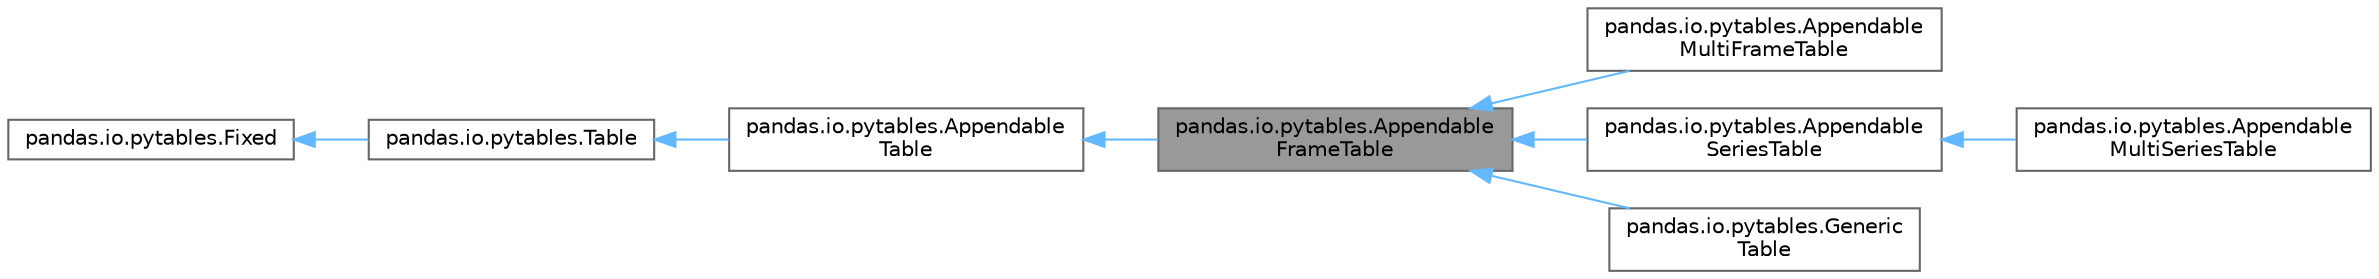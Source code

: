 digraph "pandas.io.pytables.AppendableFrameTable"
{
 // LATEX_PDF_SIZE
  bgcolor="transparent";
  edge [fontname=Helvetica,fontsize=10,labelfontname=Helvetica,labelfontsize=10];
  node [fontname=Helvetica,fontsize=10,shape=box,height=0.2,width=0.4];
  rankdir="LR";
  Node1 [id="Node000001",label="pandas.io.pytables.Appendable\lFrameTable",height=0.2,width=0.4,color="gray40", fillcolor="grey60", style="filled", fontcolor="black",tooltip=" "];
  Node2 -> Node1 [id="edge8_Node000001_Node000002",dir="back",color="steelblue1",style="solid",tooltip=" "];
  Node2 [id="Node000002",label="pandas.io.pytables.Appendable\lTable",height=0.2,width=0.4,color="gray40", fillcolor="white", style="filled",URL="$df/d2c/classpandas_1_1io_1_1pytables_1_1AppendableTable.html",tooltip=" "];
  Node3 -> Node2 [id="edge9_Node000002_Node000003",dir="back",color="steelblue1",style="solid",tooltip=" "];
  Node3 [id="Node000003",label="pandas.io.pytables.Table",height=0.2,width=0.4,color="gray40", fillcolor="white", style="filled",URL="$d2/daf/classpandas_1_1io_1_1pytables_1_1Table.html",tooltip=" "];
  Node4 -> Node3 [id="edge10_Node000003_Node000004",dir="back",color="steelblue1",style="solid",tooltip=" "];
  Node4 [id="Node000004",label="pandas.io.pytables.Fixed",height=0.2,width=0.4,color="gray40", fillcolor="white", style="filled",URL="$d4/d5d/classpandas_1_1io_1_1pytables_1_1Fixed.html",tooltip=" "];
  Node1 -> Node5 [id="edge11_Node000001_Node000005",dir="back",color="steelblue1",style="solid",tooltip=" "];
  Node5 [id="Node000005",label="pandas.io.pytables.Appendable\lMultiFrameTable",height=0.2,width=0.4,color="gray40", fillcolor="white", style="filled",URL="$de/d0c/classpandas_1_1io_1_1pytables_1_1AppendableMultiFrameTable.html",tooltip=" "];
  Node1 -> Node6 [id="edge12_Node000001_Node000006",dir="back",color="steelblue1",style="solid",tooltip=" "];
  Node6 [id="Node000006",label="pandas.io.pytables.Appendable\lSeriesTable",height=0.2,width=0.4,color="gray40", fillcolor="white", style="filled",URL="$d9/d52/classpandas_1_1io_1_1pytables_1_1AppendableSeriesTable.html",tooltip=" "];
  Node6 -> Node7 [id="edge13_Node000006_Node000007",dir="back",color="steelblue1",style="solid",tooltip=" "];
  Node7 [id="Node000007",label="pandas.io.pytables.Appendable\lMultiSeriesTable",height=0.2,width=0.4,color="gray40", fillcolor="white", style="filled",URL="$d6/d90/classpandas_1_1io_1_1pytables_1_1AppendableMultiSeriesTable.html",tooltip=" "];
  Node1 -> Node8 [id="edge14_Node000001_Node000008",dir="back",color="steelblue1",style="solid",tooltip=" "];
  Node8 [id="Node000008",label="pandas.io.pytables.Generic\lTable",height=0.2,width=0.4,color="gray40", fillcolor="white", style="filled",URL="$d5/d2a/classpandas_1_1io_1_1pytables_1_1GenericTable.html",tooltip=" "];
}
